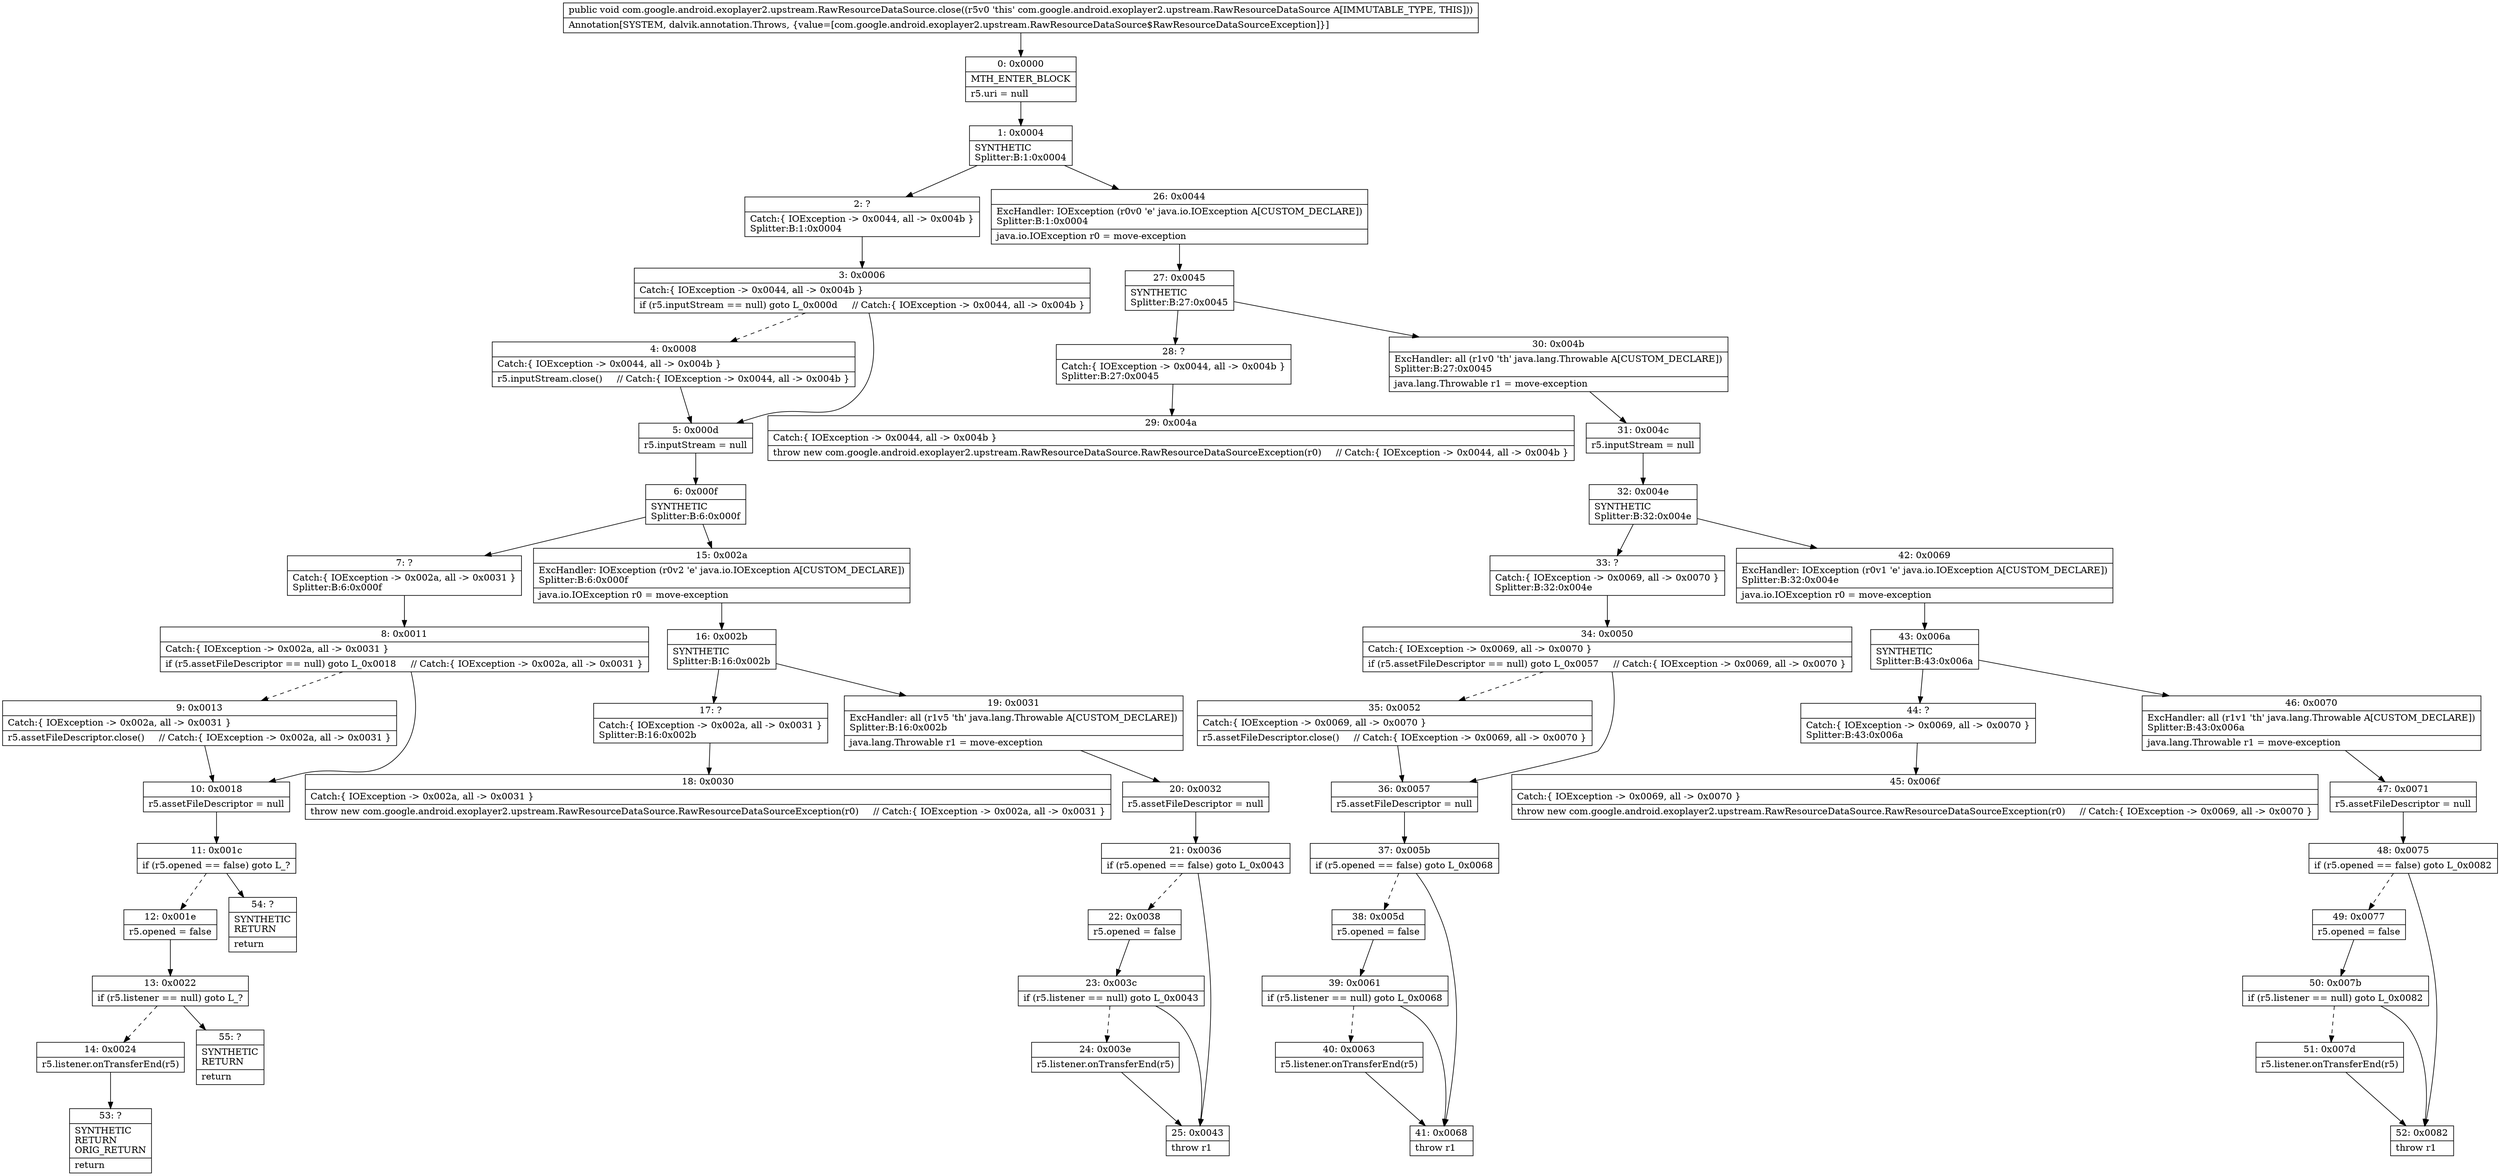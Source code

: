 digraph "CFG forcom.google.android.exoplayer2.upstream.RawResourceDataSource.close()V" {
Node_0 [shape=record,label="{0\:\ 0x0000|MTH_ENTER_BLOCK\l|r5.uri = null\l}"];
Node_1 [shape=record,label="{1\:\ 0x0004|SYNTHETIC\lSplitter:B:1:0x0004\l}"];
Node_2 [shape=record,label="{2\:\ ?|Catch:\{ IOException \-\> 0x0044, all \-\> 0x004b \}\lSplitter:B:1:0x0004\l}"];
Node_3 [shape=record,label="{3\:\ 0x0006|Catch:\{ IOException \-\> 0x0044, all \-\> 0x004b \}\l|if (r5.inputStream == null) goto L_0x000d     \/\/ Catch:\{ IOException \-\> 0x0044, all \-\> 0x004b \}\l}"];
Node_4 [shape=record,label="{4\:\ 0x0008|Catch:\{ IOException \-\> 0x0044, all \-\> 0x004b \}\l|r5.inputStream.close()     \/\/ Catch:\{ IOException \-\> 0x0044, all \-\> 0x004b \}\l}"];
Node_5 [shape=record,label="{5\:\ 0x000d|r5.inputStream = null\l}"];
Node_6 [shape=record,label="{6\:\ 0x000f|SYNTHETIC\lSplitter:B:6:0x000f\l}"];
Node_7 [shape=record,label="{7\:\ ?|Catch:\{ IOException \-\> 0x002a, all \-\> 0x0031 \}\lSplitter:B:6:0x000f\l}"];
Node_8 [shape=record,label="{8\:\ 0x0011|Catch:\{ IOException \-\> 0x002a, all \-\> 0x0031 \}\l|if (r5.assetFileDescriptor == null) goto L_0x0018     \/\/ Catch:\{ IOException \-\> 0x002a, all \-\> 0x0031 \}\l}"];
Node_9 [shape=record,label="{9\:\ 0x0013|Catch:\{ IOException \-\> 0x002a, all \-\> 0x0031 \}\l|r5.assetFileDescriptor.close()     \/\/ Catch:\{ IOException \-\> 0x002a, all \-\> 0x0031 \}\l}"];
Node_10 [shape=record,label="{10\:\ 0x0018|r5.assetFileDescriptor = null\l}"];
Node_11 [shape=record,label="{11\:\ 0x001c|if (r5.opened == false) goto L_?\l}"];
Node_12 [shape=record,label="{12\:\ 0x001e|r5.opened = false\l}"];
Node_13 [shape=record,label="{13\:\ 0x0022|if (r5.listener == null) goto L_?\l}"];
Node_14 [shape=record,label="{14\:\ 0x0024|r5.listener.onTransferEnd(r5)\l}"];
Node_15 [shape=record,label="{15\:\ 0x002a|ExcHandler: IOException (r0v2 'e' java.io.IOException A[CUSTOM_DECLARE])\lSplitter:B:6:0x000f\l|java.io.IOException r0 = move\-exception\l}"];
Node_16 [shape=record,label="{16\:\ 0x002b|SYNTHETIC\lSplitter:B:16:0x002b\l}"];
Node_17 [shape=record,label="{17\:\ ?|Catch:\{ IOException \-\> 0x002a, all \-\> 0x0031 \}\lSplitter:B:16:0x002b\l}"];
Node_18 [shape=record,label="{18\:\ 0x0030|Catch:\{ IOException \-\> 0x002a, all \-\> 0x0031 \}\l|throw new com.google.android.exoplayer2.upstream.RawResourceDataSource.RawResourceDataSourceException(r0)     \/\/ Catch:\{ IOException \-\> 0x002a, all \-\> 0x0031 \}\l}"];
Node_19 [shape=record,label="{19\:\ 0x0031|ExcHandler: all (r1v5 'th' java.lang.Throwable A[CUSTOM_DECLARE])\lSplitter:B:16:0x002b\l|java.lang.Throwable r1 = move\-exception\l}"];
Node_20 [shape=record,label="{20\:\ 0x0032|r5.assetFileDescriptor = null\l}"];
Node_21 [shape=record,label="{21\:\ 0x0036|if (r5.opened == false) goto L_0x0043\l}"];
Node_22 [shape=record,label="{22\:\ 0x0038|r5.opened = false\l}"];
Node_23 [shape=record,label="{23\:\ 0x003c|if (r5.listener == null) goto L_0x0043\l}"];
Node_24 [shape=record,label="{24\:\ 0x003e|r5.listener.onTransferEnd(r5)\l}"];
Node_25 [shape=record,label="{25\:\ 0x0043|throw r1\l}"];
Node_26 [shape=record,label="{26\:\ 0x0044|ExcHandler: IOException (r0v0 'e' java.io.IOException A[CUSTOM_DECLARE])\lSplitter:B:1:0x0004\l|java.io.IOException r0 = move\-exception\l}"];
Node_27 [shape=record,label="{27\:\ 0x0045|SYNTHETIC\lSplitter:B:27:0x0045\l}"];
Node_28 [shape=record,label="{28\:\ ?|Catch:\{ IOException \-\> 0x0044, all \-\> 0x004b \}\lSplitter:B:27:0x0045\l}"];
Node_29 [shape=record,label="{29\:\ 0x004a|Catch:\{ IOException \-\> 0x0044, all \-\> 0x004b \}\l|throw new com.google.android.exoplayer2.upstream.RawResourceDataSource.RawResourceDataSourceException(r0)     \/\/ Catch:\{ IOException \-\> 0x0044, all \-\> 0x004b \}\l}"];
Node_30 [shape=record,label="{30\:\ 0x004b|ExcHandler: all (r1v0 'th' java.lang.Throwable A[CUSTOM_DECLARE])\lSplitter:B:27:0x0045\l|java.lang.Throwable r1 = move\-exception\l}"];
Node_31 [shape=record,label="{31\:\ 0x004c|r5.inputStream = null\l}"];
Node_32 [shape=record,label="{32\:\ 0x004e|SYNTHETIC\lSplitter:B:32:0x004e\l}"];
Node_33 [shape=record,label="{33\:\ ?|Catch:\{ IOException \-\> 0x0069, all \-\> 0x0070 \}\lSplitter:B:32:0x004e\l}"];
Node_34 [shape=record,label="{34\:\ 0x0050|Catch:\{ IOException \-\> 0x0069, all \-\> 0x0070 \}\l|if (r5.assetFileDescriptor == null) goto L_0x0057     \/\/ Catch:\{ IOException \-\> 0x0069, all \-\> 0x0070 \}\l}"];
Node_35 [shape=record,label="{35\:\ 0x0052|Catch:\{ IOException \-\> 0x0069, all \-\> 0x0070 \}\l|r5.assetFileDescriptor.close()     \/\/ Catch:\{ IOException \-\> 0x0069, all \-\> 0x0070 \}\l}"];
Node_36 [shape=record,label="{36\:\ 0x0057|r5.assetFileDescriptor = null\l}"];
Node_37 [shape=record,label="{37\:\ 0x005b|if (r5.opened == false) goto L_0x0068\l}"];
Node_38 [shape=record,label="{38\:\ 0x005d|r5.opened = false\l}"];
Node_39 [shape=record,label="{39\:\ 0x0061|if (r5.listener == null) goto L_0x0068\l}"];
Node_40 [shape=record,label="{40\:\ 0x0063|r5.listener.onTransferEnd(r5)\l}"];
Node_41 [shape=record,label="{41\:\ 0x0068|throw r1\l}"];
Node_42 [shape=record,label="{42\:\ 0x0069|ExcHandler: IOException (r0v1 'e' java.io.IOException A[CUSTOM_DECLARE])\lSplitter:B:32:0x004e\l|java.io.IOException r0 = move\-exception\l}"];
Node_43 [shape=record,label="{43\:\ 0x006a|SYNTHETIC\lSplitter:B:43:0x006a\l}"];
Node_44 [shape=record,label="{44\:\ ?|Catch:\{ IOException \-\> 0x0069, all \-\> 0x0070 \}\lSplitter:B:43:0x006a\l}"];
Node_45 [shape=record,label="{45\:\ 0x006f|Catch:\{ IOException \-\> 0x0069, all \-\> 0x0070 \}\l|throw new com.google.android.exoplayer2.upstream.RawResourceDataSource.RawResourceDataSourceException(r0)     \/\/ Catch:\{ IOException \-\> 0x0069, all \-\> 0x0070 \}\l}"];
Node_46 [shape=record,label="{46\:\ 0x0070|ExcHandler: all (r1v1 'th' java.lang.Throwable A[CUSTOM_DECLARE])\lSplitter:B:43:0x006a\l|java.lang.Throwable r1 = move\-exception\l}"];
Node_47 [shape=record,label="{47\:\ 0x0071|r5.assetFileDescriptor = null\l}"];
Node_48 [shape=record,label="{48\:\ 0x0075|if (r5.opened == false) goto L_0x0082\l}"];
Node_49 [shape=record,label="{49\:\ 0x0077|r5.opened = false\l}"];
Node_50 [shape=record,label="{50\:\ 0x007b|if (r5.listener == null) goto L_0x0082\l}"];
Node_51 [shape=record,label="{51\:\ 0x007d|r5.listener.onTransferEnd(r5)\l}"];
Node_52 [shape=record,label="{52\:\ 0x0082|throw r1\l}"];
Node_53 [shape=record,label="{53\:\ ?|SYNTHETIC\lRETURN\lORIG_RETURN\l|return\l}"];
Node_54 [shape=record,label="{54\:\ ?|SYNTHETIC\lRETURN\l|return\l}"];
Node_55 [shape=record,label="{55\:\ ?|SYNTHETIC\lRETURN\l|return\l}"];
MethodNode[shape=record,label="{public void com.google.android.exoplayer2.upstream.RawResourceDataSource.close((r5v0 'this' com.google.android.exoplayer2.upstream.RawResourceDataSource A[IMMUTABLE_TYPE, THIS]))  | Annotation[SYSTEM, dalvik.annotation.Throws, \{value=[com.google.android.exoplayer2.upstream.RawResourceDataSource$RawResourceDataSourceException]\}]\l}"];
MethodNode -> Node_0;
Node_0 -> Node_1;
Node_1 -> Node_2;
Node_1 -> Node_26;
Node_2 -> Node_3;
Node_3 -> Node_4[style=dashed];
Node_3 -> Node_5;
Node_4 -> Node_5;
Node_5 -> Node_6;
Node_6 -> Node_7;
Node_6 -> Node_15;
Node_7 -> Node_8;
Node_8 -> Node_9[style=dashed];
Node_8 -> Node_10;
Node_9 -> Node_10;
Node_10 -> Node_11;
Node_11 -> Node_12[style=dashed];
Node_11 -> Node_54;
Node_12 -> Node_13;
Node_13 -> Node_14[style=dashed];
Node_13 -> Node_55;
Node_14 -> Node_53;
Node_15 -> Node_16;
Node_16 -> Node_17;
Node_16 -> Node_19;
Node_17 -> Node_18;
Node_19 -> Node_20;
Node_20 -> Node_21;
Node_21 -> Node_22[style=dashed];
Node_21 -> Node_25;
Node_22 -> Node_23;
Node_23 -> Node_24[style=dashed];
Node_23 -> Node_25;
Node_24 -> Node_25;
Node_26 -> Node_27;
Node_27 -> Node_28;
Node_27 -> Node_30;
Node_28 -> Node_29;
Node_30 -> Node_31;
Node_31 -> Node_32;
Node_32 -> Node_33;
Node_32 -> Node_42;
Node_33 -> Node_34;
Node_34 -> Node_35[style=dashed];
Node_34 -> Node_36;
Node_35 -> Node_36;
Node_36 -> Node_37;
Node_37 -> Node_38[style=dashed];
Node_37 -> Node_41;
Node_38 -> Node_39;
Node_39 -> Node_40[style=dashed];
Node_39 -> Node_41;
Node_40 -> Node_41;
Node_42 -> Node_43;
Node_43 -> Node_44;
Node_43 -> Node_46;
Node_44 -> Node_45;
Node_46 -> Node_47;
Node_47 -> Node_48;
Node_48 -> Node_49[style=dashed];
Node_48 -> Node_52;
Node_49 -> Node_50;
Node_50 -> Node_51[style=dashed];
Node_50 -> Node_52;
Node_51 -> Node_52;
}

